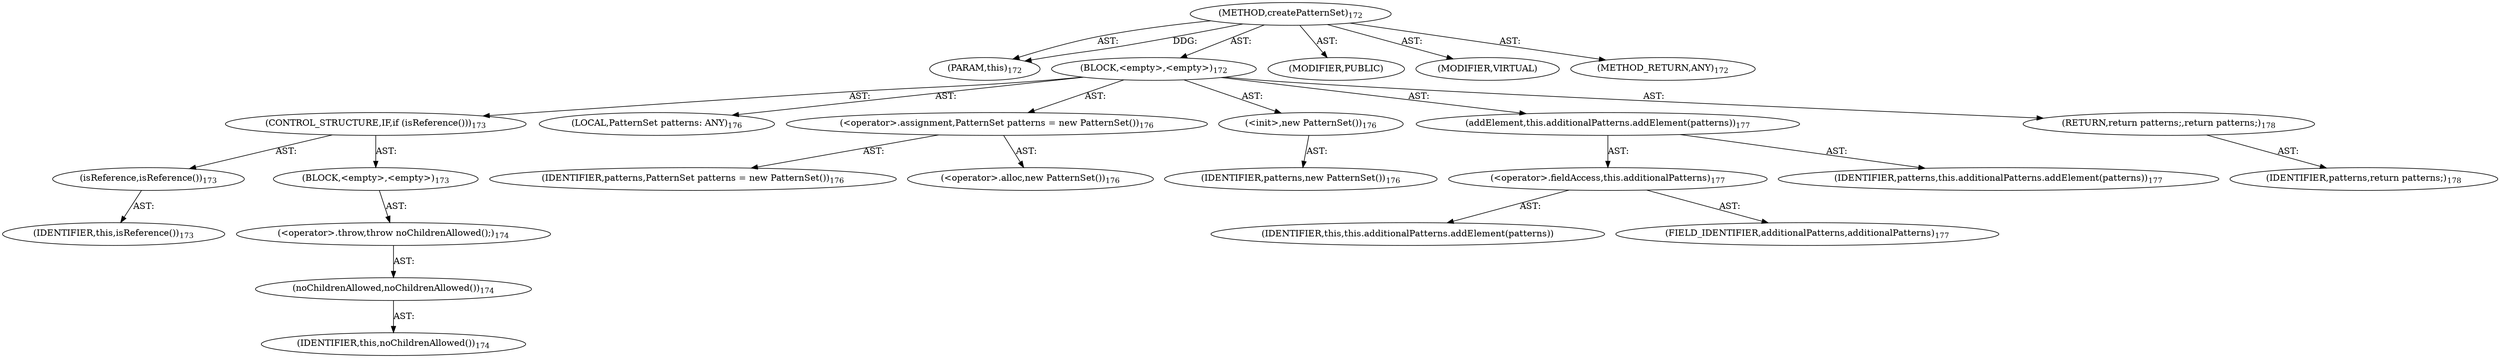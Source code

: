 digraph "createPatternSet" {  
"111669149701" [label = <(METHOD,createPatternSet)<SUB>172</SUB>> ]
"115964116995" [label = <(PARAM,this)<SUB>172</SUB>> ]
"25769803786" [label = <(BLOCK,&lt;empty&gt;,&lt;empty&gt;)<SUB>172</SUB>> ]
"47244640261" [label = <(CONTROL_STRUCTURE,IF,if (isReference()))<SUB>173</SUB>> ]
"30064771166" [label = <(isReference,isReference())<SUB>173</SUB>> ]
"68719476745" [label = <(IDENTIFIER,this,isReference())<SUB>173</SUB>> ]
"25769803787" [label = <(BLOCK,&lt;empty&gt;,&lt;empty&gt;)<SUB>173</SUB>> ]
"30064771167" [label = <(&lt;operator&gt;.throw,throw noChildrenAllowed();)<SUB>174</SUB>> ]
"30064771168" [label = <(noChildrenAllowed,noChildrenAllowed())<SUB>174</SUB>> ]
"68719476746" [label = <(IDENTIFIER,this,noChildrenAllowed())<SUB>174</SUB>> ]
"94489280512" [label = <(LOCAL,PatternSet patterns: ANY)<SUB>176</SUB>> ]
"30064771169" [label = <(&lt;operator&gt;.assignment,PatternSet patterns = new PatternSet())<SUB>176</SUB>> ]
"68719476888" [label = <(IDENTIFIER,patterns,PatternSet patterns = new PatternSet())<SUB>176</SUB>> ]
"30064771170" [label = <(&lt;operator&gt;.alloc,new PatternSet())<SUB>176</SUB>> ]
"30064771171" [label = <(&lt;init&gt;,new PatternSet())<SUB>176</SUB>> ]
"68719476889" [label = <(IDENTIFIER,patterns,new PatternSet())<SUB>176</SUB>> ]
"30064771172" [label = <(addElement,this.additionalPatterns.addElement(patterns))<SUB>177</SUB>> ]
"30064771173" [label = <(&lt;operator&gt;.fieldAccess,this.additionalPatterns)<SUB>177</SUB>> ]
"68719476890" [label = <(IDENTIFIER,this,this.additionalPatterns.addElement(patterns))> ]
"55834574886" [label = <(FIELD_IDENTIFIER,additionalPatterns,additionalPatterns)<SUB>177</SUB>> ]
"68719476891" [label = <(IDENTIFIER,patterns,this.additionalPatterns.addElement(patterns))<SUB>177</SUB>> ]
"146028888066" [label = <(RETURN,return patterns;,return patterns;)<SUB>178</SUB>> ]
"68719476892" [label = <(IDENTIFIER,patterns,return patterns;)<SUB>178</SUB>> ]
"133143986193" [label = <(MODIFIER,PUBLIC)> ]
"133143986194" [label = <(MODIFIER,VIRTUAL)> ]
"128849018885" [label = <(METHOD_RETURN,ANY)<SUB>172</SUB>> ]
  "111669149701" -> "115964116995"  [ label = "AST: "] 
  "111669149701" -> "25769803786"  [ label = "AST: "] 
  "111669149701" -> "133143986193"  [ label = "AST: "] 
  "111669149701" -> "133143986194"  [ label = "AST: "] 
  "111669149701" -> "128849018885"  [ label = "AST: "] 
  "25769803786" -> "47244640261"  [ label = "AST: "] 
  "25769803786" -> "94489280512"  [ label = "AST: "] 
  "25769803786" -> "30064771169"  [ label = "AST: "] 
  "25769803786" -> "30064771171"  [ label = "AST: "] 
  "25769803786" -> "30064771172"  [ label = "AST: "] 
  "25769803786" -> "146028888066"  [ label = "AST: "] 
  "47244640261" -> "30064771166"  [ label = "AST: "] 
  "47244640261" -> "25769803787"  [ label = "AST: "] 
  "30064771166" -> "68719476745"  [ label = "AST: "] 
  "25769803787" -> "30064771167"  [ label = "AST: "] 
  "30064771167" -> "30064771168"  [ label = "AST: "] 
  "30064771168" -> "68719476746"  [ label = "AST: "] 
  "30064771169" -> "68719476888"  [ label = "AST: "] 
  "30064771169" -> "30064771170"  [ label = "AST: "] 
  "30064771171" -> "68719476889"  [ label = "AST: "] 
  "30064771172" -> "30064771173"  [ label = "AST: "] 
  "30064771172" -> "68719476891"  [ label = "AST: "] 
  "30064771173" -> "68719476890"  [ label = "AST: "] 
  "30064771173" -> "55834574886"  [ label = "AST: "] 
  "146028888066" -> "68719476892"  [ label = "AST: "] 
  "111669149701" -> "115964116995"  [ label = "DDG: "] 
}
